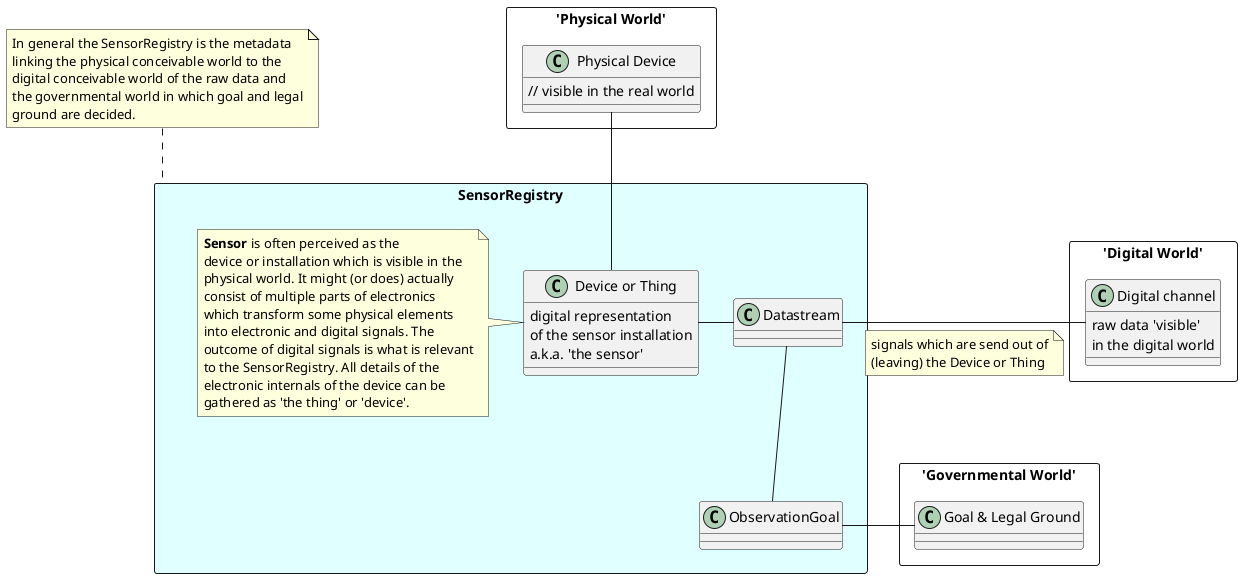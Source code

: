 @startuml "SensRNet-Datamodel-Context"

package "'Physical World'" <<Rectangle>> {

    class "Physical Device" {
        // visible in the real world
    }

}

package "SensorRegistry" <<Rectangle>> #LightCyan {


    class "Device or Thing" {
        digital representation
        of the sensor installation
        a.k.a. 'the sensor'
    }

    note left
        <b>Sensor</b> is often perceived as the
        device or installation which is visible in the
        physical world. It might (or does) actually
        consist of multiple parts of electronics
        which transform some physical elements
        into electronic and digital signals. The
        outcome of digital signals is what is relevant
        to the SensorRegistry. All details of the
        electronic internals of the device can be
        gathered as 'the thing' or 'device'.
    end note

    class Datastream

    class ObservationGoal

    "Device or Thing" - Datastream
    Datastream -- ObservationGoal

}

note as N1
    In general the SensorRegistry is the metadata
    linking the physical conceivable world to the
    digital conceivable world of the raw data and
    the governmental world in which goal and legal
    ground are decided.
end note

N1 .. "SensorRegistry"

package "'Digital World'" <<Rectangle>> {

    class "Digital channel" {
        raw data 'visible' 
        in the digital world
    }

}

package "'Governmental World'" <<Rectangle>> {

    class "Goal & Legal Ground"
}

"Physical Device" -- "Device or Thing"

Datastream - "Digital channel"

note top on link
    signals which are send out of
    (leaving) the Device or Thing
end note

ObservationGoal - "Goal & Legal Ground"

@enduml